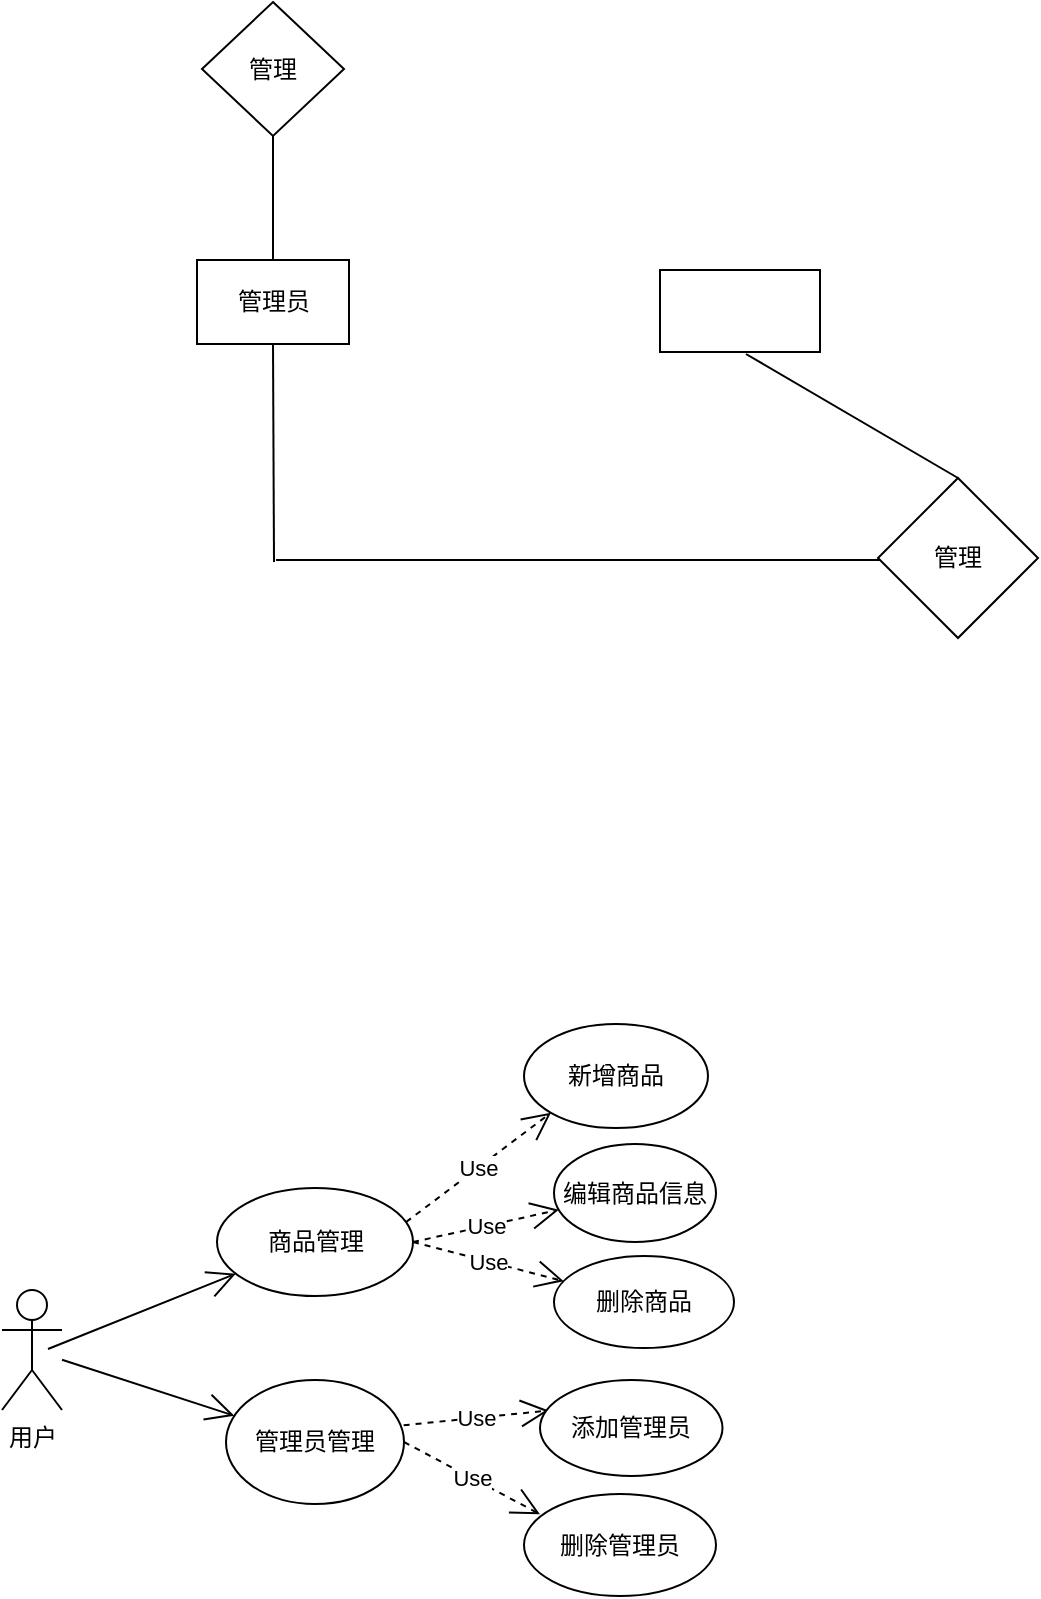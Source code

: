 <mxfile version="21.1.8" type="github">
  <diagram name="第 1 页" id="1bvjNOe7LyJNec-dtIS4">
    <mxGraphModel dx="993" dy="581" grid="0" gridSize="10" guides="1" tooltips="1" connect="1" arrows="1" fold="1" page="0" pageScale="1" pageWidth="827" pageHeight="1169" math="0" shadow="0">
      <root>
        <mxCell id="0" />
        <mxCell id="1" parent="0" />
        <mxCell id="MBN59HDwEROqRYg8pXOh-1" value="管理" style="rhombus;whiteSpace=wrap;html=1;" parent="1" vertex="1">
          <mxGeometry x="132" y="102" width="71" height="67" as="geometry" />
        </mxCell>
        <mxCell id="MBN59HDwEROqRYg8pXOh-2" value="" style="endArrow=none;html=1;rounded=0;entryX=0.5;entryY=1;entryDx=0;entryDy=0;exitX=0.5;exitY=0;exitDx=0;exitDy=0;" parent="1" source="MBN59HDwEROqRYg8pXOh-3" target="MBN59HDwEROqRYg8pXOh-1" edge="1">
          <mxGeometry width="50" height="50" relative="1" as="geometry">
            <mxPoint x="168" y="214" as="sourcePoint" />
            <mxPoint x="437" y="277" as="targetPoint" />
          </mxGeometry>
        </mxCell>
        <mxCell id="MBN59HDwEROqRYg8pXOh-3" value="管理员" style="rounded=0;whiteSpace=wrap;html=1;" parent="1" vertex="1">
          <mxGeometry x="129.5" y="231" width="76" height="42" as="geometry" />
        </mxCell>
        <mxCell id="MBN59HDwEROqRYg8pXOh-4" value="" style="endArrow=none;html=1;rounded=0;entryX=0.5;entryY=1;entryDx=0;entryDy=0;" parent="1" target="MBN59HDwEROqRYg8pXOh-3" edge="1">
          <mxGeometry width="50" height="50" relative="1" as="geometry">
            <mxPoint x="168" y="382" as="sourcePoint" />
            <mxPoint x="437" y="277" as="targetPoint" />
          </mxGeometry>
        </mxCell>
        <mxCell id="MBN59HDwEROqRYg8pXOh-5" value="" style="endArrow=none;html=1;rounded=0;" parent="1" edge="1">
          <mxGeometry width="50" height="50" relative="1" as="geometry">
            <mxPoint x="169" y="381" as="sourcePoint" />
            <mxPoint x="471" y="381" as="targetPoint" />
          </mxGeometry>
        </mxCell>
        <mxCell id="MBN59HDwEROqRYg8pXOh-7" value="管理" style="rhombus;whiteSpace=wrap;html=1;" parent="1" vertex="1">
          <mxGeometry x="470" y="340" width="80" height="80" as="geometry" />
        </mxCell>
        <mxCell id="MBN59HDwEROqRYg8pXOh-8" value="" style="endArrow=none;html=1;rounded=0;entryX=0.5;entryY=0;entryDx=0;entryDy=0;" parent="1" target="MBN59HDwEROqRYg8pXOh-7" edge="1">
          <mxGeometry width="50" height="50" relative="1" as="geometry">
            <mxPoint x="404" y="278" as="sourcePoint" />
            <mxPoint x="437" y="277" as="targetPoint" />
          </mxGeometry>
        </mxCell>
        <mxCell id="MBN59HDwEROqRYg8pXOh-9" value="" style="rounded=0;whiteSpace=wrap;html=1;" parent="1" vertex="1">
          <mxGeometry x="361" y="236" width="80" height="41" as="geometry" />
        </mxCell>
        <mxCell id="55TXnulcEieAEGRfDUaT-1" value="用户" style="shape=umlActor;verticalLabelPosition=bottom;verticalAlign=top;html=1;outlineConnect=0;" parent="1" vertex="1">
          <mxGeometry x="32" y="746" width="30" height="60" as="geometry" />
        </mxCell>
        <mxCell id="55TXnulcEieAEGRfDUaT-3" value="" style="endArrow=open;endFill=1;endSize=12;html=1;rounded=0;" parent="1" target="55TXnulcEieAEGRfDUaT-4" edge="1">
          <mxGeometry width="160" relative="1" as="geometry">
            <mxPoint x="55" y="775.5" as="sourcePoint" />
            <mxPoint x="141" y="776" as="targetPoint" />
          </mxGeometry>
        </mxCell>
        <mxCell id="55TXnulcEieAEGRfDUaT-4" value="商品管理" style="ellipse;whiteSpace=wrap;html=1;" parent="1" vertex="1">
          <mxGeometry x="139.5" y="695" width="98" height="54" as="geometry" />
        </mxCell>
        <mxCell id="55TXnulcEieAEGRfDUaT-5" value="" style="endArrow=open;endFill=1;endSize=12;html=1;rounded=0;" parent="1" source="55TXnulcEieAEGRfDUaT-1" target="55TXnulcEieAEGRfDUaT-6" edge="1">
          <mxGeometry width="160" relative="1" as="geometry">
            <mxPoint x="259" y="716" as="sourcePoint" />
            <mxPoint x="187" y="766" as="targetPoint" />
          </mxGeometry>
        </mxCell>
        <mxCell id="55TXnulcEieAEGRfDUaT-6" value="管理员管理" style="ellipse;whiteSpace=wrap;html=1;" parent="1" vertex="1">
          <mxGeometry x="144" y="791" width="89" height="62" as="geometry" />
        </mxCell>
        <mxCell id="55TXnulcEieAEGRfDUaT-12" value="Use" style="endArrow=open;endSize=12;dashed=1;html=1;rounded=0;exitX=0.965;exitY=0.315;exitDx=0;exitDy=0;exitPerimeter=0;entryX=0;entryY=1;entryDx=0;entryDy=0;" parent="1" source="55TXnulcEieAEGRfDUaT-4" target="55TXnulcEieAEGRfDUaT-14" edge="1">
          <mxGeometry width="160" relative="1" as="geometry">
            <mxPoint x="259" y="716" as="sourcePoint" />
            <mxPoint x="299" y="531" as="targetPoint" />
          </mxGeometry>
        </mxCell>
        <mxCell id="55TXnulcEieAEGRfDUaT-14" value="新增商品" style="ellipse;whiteSpace=wrap;html=1;" parent="1" vertex="1">
          <mxGeometry x="293" y="613" width="92" height="52" as="geometry" />
        </mxCell>
        <mxCell id="55TXnulcEieAEGRfDUaT-15" value="Use" style="endArrow=open;endSize=12;dashed=1;html=1;rounded=0;exitX=1;exitY=0.5;exitDx=0;exitDy=0;" parent="1" source="55TXnulcEieAEGRfDUaT-4" target="55TXnulcEieAEGRfDUaT-16" edge="1">
          <mxGeometry width="160" relative="1" as="geometry">
            <mxPoint x="259" y="716" as="sourcePoint" />
            <mxPoint x="356" y="575" as="targetPoint" />
          </mxGeometry>
        </mxCell>
        <mxCell id="55TXnulcEieAEGRfDUaT-16" value="编辑商品信息" style="ellipse;whiteSpace=wrap;html=1;" parent="1" vertex="1">
          <mxGeometry x="308" y="673" width="81" height="49" as="geometry" />
        </mxCell>
        <mxCell id="55TXnulcEieAEGRfDUaT-17" value="Use" style="endArrow=open;endSize=12;dashed=1;html=1;rounded=0;exitX=1;exitY=0.5;exitDx=0;exitDy=0;" parent="1" source="55TXnulcEieAEGRfDUaT-4" target="55TXnulcEieAEGRfDUaT-18" edge="1">
          <mxGeometry width="160" relative="1" as="geometry">
            <mxPoint x="259" y="716" as="sourcePoint" />
            <mxPoint x="355" y="633" as="targetPoint" />
          </mxGeometry>
        </mxCell>
        <mxCell id="55TXnulcEieAEGRfDUaT-18" value="删除商品" style="ellipse;whiteSpace=wrap;html=1;" parent="1" vertex="1">
          <mxGeometry x="308" y="729" width="90" height="46" as="geometry" />
        </mxCell>
        <mxCell id="55TXnulcEieAEGRfDUaT-19" value="Use" style="endArrow=open;endSize=12;dashed=1;html=1;rounded=0;exitX=0.998;exitY=0.365;exitDx=0;exitDy=0;exitPerimeter=0;entryX=0.048;entryY=0.318;entryDx=0;entryDy=0;entryPerimeter=0;" parent="1" source="55TXnulcEieAEGRfDUaT-6" target="55TXnulcEieAEGRfDUaT-20" edge="1">
          <mxGeometry width="160" relative="1" as="geometry">
            <mxPoint x="259" y="716" as="sourcePoint" />
            <mxPoint x="369" y="681" as="targetPoint" />
          </mxGeometry>
        </mxCell>
        <mxCell id="55TXnulcEieAEGRfDUaT-20" value="添加管理员" style="ellipse;whiteSpace=wrap;html=1;" parent="1" vertex="1">
          <mxGeometry x="301" y="791" width="91.25" height="48" as="geometry" />
        </mxCell>
        <mxCell id="55TXnulcEieAEGRfDUaT-21" value="Use" style="endArrow=open;endSize=12;dashed=1;html=1;rounded=0;exitX=1;exitY=0.5;exitDx=0;exitDy=0;entryX=0.083;entryY=0.198;entryDx=0;entryDy=0;entryPerimeter=0;" parent="1" source="55TXnulcEieAEGRfDUaT-6" target="55TXnulcEieAEGRfDUaT-22" edge="1">
          <mxGeometry width="160" relative="1" as="geometry">
            <mxPoint x="259" y="716" as="sourcePoint" />
            <mxPoint x="361" y="728" as="targetPoint" />
          </mxGeometry>
        </mxCell>
        <mxCell id="55TXnulcEieAEGRfDUaT-22" value="删除管理员" style="ellipse;whiteSpace=wrap;html=1;" parent="1" vertex="1">
          <mxGeometry x="293" y="848" width="96" height="51" as="geometry" />
        </mxCell>
      </root>
    </mxGraphModel>
  </diagram>
</mxfile>
